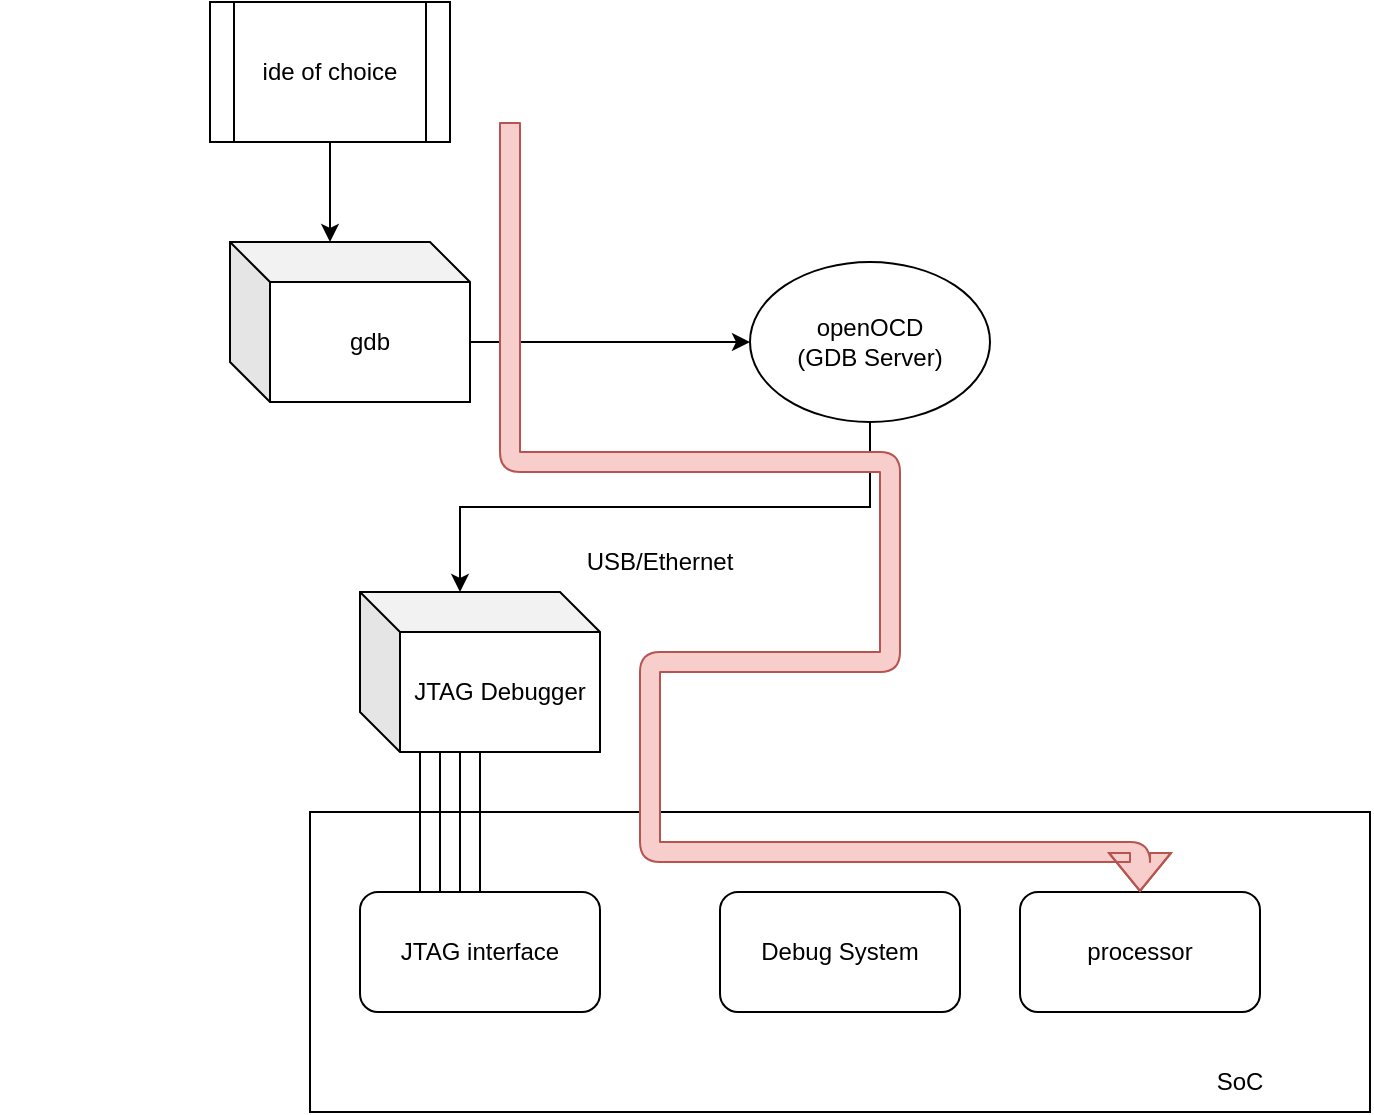 <mxfile version="18.0.1" type="device"><diagram id="Ms6h-xcbI8mW6aFEO083" name="Page-1"><mxGraphModel dx="1102" dy="1025" grid="1" gridSize="10" guides="1" tooltips="1" connect="1" arrows="1" fold="1" page="1" pageScale="1" pageWidth="850" pageHeight="1100" math="0" shadow="0"><root><mxCell id="0"/><mxCell id="1" parent="0"/><mxCell id="vQSVlXP5HDs9EVDMI6_6-1" value="openOCD&lt;br&gt;(GDB Server)" style="ellipse;whiteSpace=wrap;html=1;" parent="1" vertex="1"><mxGeometry x="400" y="270" width="120" height="80" as="geometry"/></mxCell><mxCell id="vQSVlXP5HDs9EVDMI6_6-3" style="edgeStyle=orthogonalEdgeStyle;rounded=0;orthogonalLoop=1;jettySize=auto;html=1;exitX=0;exitY=0;exitDx=120;exitDy=50;exitPerimeter=0;" parent="1" source="vQSVlXP5HDs9EVDMI6_6-2" target="vQSVlXP5HDs9EVDMI6_6-1" edge="1"><mxGeometry relative="1" as="geometry"/></mxCell><mxCell id="vQSVlXP5HDs9EVDMI6_6-2" value="gdb" style="shape=cube;whiteSpace=wrap;html=1;boundedLbl=1;backgroundOutline=1;darkOpacity=0.05;darkOpacity2=0.1;" parent="1" vertex="1"><mxGeometry x="140" y="260" width="120" height="80" as="geometry"/></mxCell><mxCell id="vQSVlXP5HDs9EVDMI6_6-5" style="edgeStyle=orthogonalEdgeStyle;rounded=0;orthogonalLoop=1;jettySize=auto;html=1;entryX=0;entryY=0;entryDx=50;entryDy=0;entryPerimeter=0;" parent="1" source="vQSVlXP5HDs9EVDMI6_6-4" target="vQSVlXP5HDs9EVDMI6_6-2" edge="1"><mxGeometry relative="1" as="geometry"/></mxCell><mxCell id="vQSVlXP5HDs9EVDMI6_6-4" value="ide of choice" style="shape=process;whiteSpace=wrap;html=1;backgroundOutline=1;" parent="1" vertex="1"><mxGeometry x="130" y="140" width="120" height="70" as="geometry"/></mxCell><mxCell id="4UtH9oxDgAvdjRGE3wRm-1" value="" style="rounded=0;whiteSpace=wrap;html=1;fillColor=none;" vertex="1" parent="1"><mxGeometry x="180" y="545" width="530" height="150" as="geometry"/></mxCell><mxCell id="4UtH9oxDgAvdjRGE3wRm-2" value="processor" style="rounded=1;whiteSpace=wrap;html=1;" vertex="1" parent="1"><mxGeometry x="535" y="585" width="120" height="60" as="geometry"/></mxCell><mxCell id="4UtH9oxDgAvdjRGE3wRm-3" value="Debug System" style="rounded=1;whiteSpace=wrap;html=1;" vertex="1" parent="1"><mxGeometry x="385" y="585" width="120" height="60" as="geometry"/></mxCell><mxCell id="4UtH9oxDgAvdjRGE3wRm-4" value="JTAG interface" style="rounded=1;whiteSpace=wrap;html=1;" vertex="1" parent="1"><mxGeometry x="205" y="585" width="120" height="60" as="geometry"/></mxCell><mxCell id="4UtH9oxDgAvdjRGE3wRm-5" value="SoC" style="text;html=1;strokeColor=none;fillColor=none;align=center;verticalAlign=middle;whiteSpace=wrap;rounded=0;" vertex="1" parent="1"><mxGeometry x="615" y="665" width="60" height="30" as="geometry"/></mxCell><mxCell id="4UtH9oxDgAvdjRGE3wRm-6" value="" style="endArrow=none;html=1;rounded=0;" edge="1" parent="1"><mxGeometry width="50" height="50" relative="1" as="geometry"><mxPoint x="235" y="585" as="sourcePoint"/><mxPoint x="235" y="515" as="targetPoint"/></mxGeometry></mxCell><mxCell id="4UtH9oxDgAvdjRGE3wRm-7" value="" style="endArrow=none;html=1;rounded=0;" edge="1" parent="1"><mxGeometry width="50" height="50" relative="1" as="geometry"><mxPoint x="245" y="585" as="sourcePoint"/><mxPoint x="245" y="515" as="targetPoint"/></mxGeometry></mxCell><mxCell id="4UtH9oxDgAvdjRGE3wRm-8" value="" style="endArrow=none;html=1;rounded=0;" edge="1" parent="1"><mxGeometry width="50" height="50" relative="1" as="geometry"><mxPoint x="255" y="585" as="sourcePoint"/><mxPoint x="255" y="515" as="targetPoint"/></mxGeometry></mxCell><mxCell id="4UtH9oxDgAvdjRGE3wRm-9" value="" style="endArrow=none;html=1;rounded=0;" edge="1" parent="1"><mxGeometry width="50" height="50" relative="1" as="geometry"><mxPoint x="265" y="585" as="sourcePoint"/><mxPoint x="265" y="515" as="targetPoint"/></mxGeometry></mxCell><mxCell id="4UtH9oxDgAvdjRGE3wRm-10" value="JTAG Debugger" style="shape=cube;whiteSpace=wrap;html=1;boundedLbl=1;backgroundOutline=1;darkOpacity=0.05;darkOpacity2=0.1;fillColor=none;" vertex="1" parent="1"><mxGeometry x="205" y="435" width="120" height="80" as="geometry"/></mxCell><mxCell id="4UtH9oxDgAvdjRGE3wRm-11" style="edgeStyle=orthogonalEdgeStyle;rounded=0;orthogonalLoop=1;jettySize=auto;html=1;entryX=0;entryY=0;entryDx=50;entryDy=0;entryPerimeter=0;exitX=0.5;exitY=1;exitDx=0;exitDy=0;" edge="1" parent="1" target="4UtH9oxDgAvdjRGE3wRm-10" source="vQSVlXP5HDs9EVDMI6_6-1"><mxGeometry relative="1" as="geometry"><mxPoint x="450" y="370" as="sourcePoint"/></mxGeometry></mxCell><mxCell id="4UtH9oxDgAvdjRGE3wRm-13" value="USB/Ethernet" style="text;html=1;strokeColor=none;fillColor=none;align=center;verticalAlign=middle;whiteSpace=wrap;rounded=0;" vertex="1" parent="1"><mxGeometry x="325" y="405" width="60" height="30" as="geometry"/></mxCell><mxCell id="4UtH9oxDgAvdjRGE3wRm-14" value="" style="endArrow=classic;html=1;rounded=1;entryX=0.5;entryY=0;entryDx=0;entryDy=0;fillColor=#f8cecc;strokeColor=#b85450;shape=flexArrow;" edge="1" parent="1" target="4UtH9oxDgAvdjRGE3wRm-2"><mxGeometry width="50" height="50" relative="1" as="geometry"><mxPoint x="280" y="200" as="sourcePoint"/><mxPoint x="340" y="465" as="targetPoint"/><Array as="points"><mxPoint x="280" y="370"/><mxPoint x="470" y="370"/><mxPoint x="470" y="470"/><mxPoint x="350" y="470"/><mxPoint x="350" y="565"/><mxPoint x="595" y="565"/></Array></mxGeometry></mxCell><mxCell id="4UtH9oxDgAvdjRGE3wRm-17" value="" style="shape=image;verticalLabelPosition=bottom;labelBackgroundColor=default;verticalAlign=top;aspect=fixed;imageAspect=0;image=https://docs.platformio.org/en/latest/_images/tumpa.jpg;" vertex="1" parent="1"><mxGeometry x="70" y="410" width="96" height="80" as="geometry"/></mxCell><mxCell id="4UtH9oxDgAvdjRGE3wRm-18" value="" style="shape=image;verticalLabelPosition=bottom;labelBackgroundColor=default;verticalAlign=top;aspect=fixed;imageAspect=0;image=https://cdn.sparkfun.com//assets/parts/9/8/7/4/12942-01.jpg;" vertex="1" parent="1"><mxGeometry x="80.5" y="490" width="75" height="75" as="geometry"/></mxCell><mxCell id="4UtH9oxDgAvdjRGE3wRm-19" value="" style="shape=image;verticalLabelPosition=bottom;labelBackgroundColor=default;verticalAlign=top;aspect=fixed;imageAspect=0;image=https://c.a.segger.com/fileadmin/images/products/J-Link/J-Link_PRO/j-link_pro_500.png;" vertex="1" parent="1"><mxGeometry x="25.54" y="470" width="54.96" height="60" as="geometry"/></mxCell></root></mxGraphModel></diagram></mxfile>